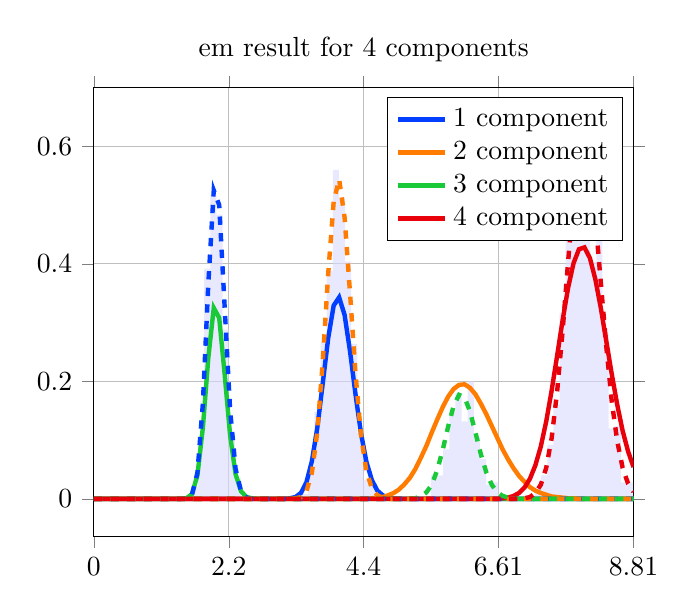 \begin{tikzpicture}
\begin{axis}[title={em result for 4 components}, yticklabel style={/pgf/number format/fixed,
            /pgf/number format/precision=3}, grid={major}, yminorgrids={true}, tick align={outside}, xtick={0.0,2.202,4.403,6.605,8.807}, xmin={0.0}, xmax={8.807}, scaled y ticks={false}]
    \addplot[ybar interval, fill={blue!15}, forget plot, opacity={0.6}, draw={none}, bar width={5.0e-6}]
        table[row sep={\\}]
        {
            \\
            1.5  0.004  \\
            1.6  0.02  \\
            1.7  0.096  \\
            1.8  0.392  \\
            1.9  0.516  \\
            2.0  0.484  \\
            2.1  0.288  \\
            2.2  0.1  \\
            2.3  0.036  \\
            2.4  0.004  \\
            2.5  0.004  \\
            2.6  0.0  \\
            2.7  0.0  \\
            2.8  0.0  \\
            2.9  0.0  \\
            3.0  0.0  \\
            3.1  0.0  \\
            3.2  0.0  \\
            3.3  0.0  \\
            3.4  0.008  \\
            3.5  0.048  \\
            3.6  0.148  \\
            3.7  0.268  \\
            3.8  0.388  \\
            3.9  0.56  \\
            4.0  0.512  \\
            4.1  0.404  \\
            4.2  0.264  \\
            4.3  0.112  \\
            4.4  0.032  \\
            4.5  0.024  \\
            4.6  0.012  \\
            4.7  0.0  \\
            4.8  0.0  \\
            4.9  0.0  \\
            5.0  0.0  \\
            5.1  0.0  \\
            5.2  0.004  \\
            5.3  0.0  \\
            5.4  0.004  \\
            5.5  0.04  \\
            5.6  0.04  \\
            5.7  0.084  \\
            5.8  0.148  \\
            5.9  0.18  \\
            6.0  0.132  \\
            6.1  0.2  \\
            6.2  0.104  \\
            6.3  0.068  \\
            6.4  0.024  \\
            6.5  0.028  \\
            6.6  0.004  \\
            6.7  0.0  \\
            6.8  0.0  \\
            6.9  0.004  \\
            7.0  0.004  \\
            7.1  0.0  \\
            7.2  0.016  \\
            7.3  0.04  \\
            7.4  0.092  \\
            7.5  0.16  \\
            7.6  0.316  \\
            7.7  0.472  \\
            7.8  0.5  \\
            7.9  0.636  \\
            8.0  0.536  \\
            8.1  0.404  \\
            8.2  0.452  \\
            8.3  0.28  \\
            8.4  0.12  \\
            8.5  0.124  \\
            8.6  0.028  \\
            8.7  0.028  \\
            8.8  0.004  \\
            8.9  0.0  \\
        }
        ;
    \addplot[style={{ultra thick}}, color={rgb,1:red,0.008;green,0.243;blue,1.0}]
        table[row sep={\\}]
        {
            \\
            0.0  0.0  \\
            0.089  0.0  \\
            0.178  2.662e-256  \\
            0.267  6.425e-211  \\
            0.356  1.735e-179  \\
            0.445  1.063e-155  \\
            0.534  9.515e-137  \\
            0.623  3.922e-121  \\
            0.712  5.839e-108  \\
            0.801  1.185e-96  \\
            0.89  8.124e-87  \\
            0.979  3.592e-78  \\
            1.067  1.652e-70  \\
            1.156  1.135e-63  \\
            1.245  1.547e-57  \\
            1.334  5.221e-52  \\
            1.423  5.231e-47  \\
            1.512  1.802e-42  \\
            1.601  2.412e-38  \\
            1.69  1.389e-34  \\
            1.779  3.756e-31  \\
            1.868  5.13e-28  \\
            1.957  3.772e-25  \\
            2.046  1.578e-22  \\
            2.135  3.941e-20  \\
            2.224  6.126e-18  \\
            2.313  6.154e-16  \\
            2.402  4.128e-14  \\
            2.491  1.904e-12  \\
            2.58  6.202e-11  \\
            2.669  1.46e-9  \\
            2.758  2.539e-8  \\
            2.847  3.323e-7  \\
            2.936  3.332e-6  \\
            3.024  2.6e-5  \\
            3.113  0.0  \\
            3.202  0.001  \\
            3.291  0.003  \\
            3.38  0.01  \\
            3.469  0.028  \\
            3.558  0.064  \\
            3.647  0.121  \\
            3.736  0.197  \\
            3.825  0.274  \\
            3.914  0.329  \\
            4.003  0.343  \\
            4.092  0.313  \\
            4.181  0.251  \\
            4.27  0.178  \\
            4.359  0.112  \\
            4.448  0.063  \\
            4.537  0.032  \\
            4.626  0.014  \\
            4.715  0.006  \\
            4.804  0.002  \\
            4.893  0.001  \\
            4.982  0.0  \\
            5.07  6.48e-5  \\
            5.159  1.69e-5  \\
            5.248  4.065e-6  \\
            5.337  9.04e-7  \\
            5.426  1.864e-7  \\
            5.515  3.57e-8  \\
            5.604  6.372e-9  \\
            5.693  1.062e-9  \\
            5.782  1.655e-10  \\
            5.871  2.418e-11  \\
            5.96  3.319e-12  \\
            6.049  4.287e-13  \\
            6.138  5.22e-14  \\
            6.227  6.002e-15  \\
            6.316  6.528e-16  \\
            6.405  6.726e-17  \\
            6.494  6.575e-18  \\
            6.583  6.107e-19  \\
            6.672  5.396e-20  \\
            6.761  4.542e-21  \\
            6.85  3.647e-22  \\
            6.939  2.797e-23  \\
            7.027  2.051e-24  \\
            7.116  1.439e-25  \\
            7.205  9.682e-27  \\
            7.294  6.247e-28  \\
            7.383  3.87e-29  \\
            7.472  2.305e-30  \\
            7.561  1.32e-31  \\
            7.65  7.285e-33  \\
            7.739  3.874e-34  \\
            7.828  1.987e-35  \\
            7.917  9.838e-37  \\
            8.006  4.707e-38  \\
            8.095  2.177e-39  \\
            8.184  9.744e-41  \\
            8.273  4.223e-42  \\
            8.362  1.773e-43  \\
            8.451  7.22e-45  \\
            8.54  2.852e-46  \\
            8.629  1.094e-47  \\
            8.718  4.075e-49  \\
            8.807  1.476e-50  \\
        }
        ;
    \addlegendentry {1 component}
    \addplot[style={{ultra thick}}, color={rgb,1:red,1.0;green,0.486;blue,0.0}]
        table[row sep={\\}]
        {
            \\
            0.0  0.0  \\
            0.089  2.416e-212  \\
            0.178  4.977e-168  \\
            0.267  1.651e-142  \\
            0.356  1.108e-124  \\
            0.445  4.521e-111  \\
            0.534  3.975e-100  \\
            0.623  5.047e-91  \\
            0.712  2.883e-83  \\
            0.801  1.541e-76  \\
            0.89  1.272e-70  \\
            0.979  2.314e-65  \\
            1.067  1.208e-60  \\
            1.156  2.212e-56  \\
            1.245  1.659e-52  \\
            1.334  5.761e-49  \\
            1.423  1.024e-45  \\
            1.512  1.01e-42  \\
            1.601  5.918e-40  \\
            1.69  2.177e-37  \\
            1.779  5.278e-35  \\
            1.868  8.781e-33  \\
            1.957  1.038e-30  \\
            2.046  8.993e-29  \\
            2.135  5.861e-27  \\
            2.224  2.941e-25  \\
            2.313  1.16e-23  \\
            2.402  3.661e-22  \\
            2.491  9.4e-21  \\
            2.58  1.992e-19  \\
            2.669  3.53e-18  \\
            2.758  5.291e-17  \\
            2.847  6.782e-16  \\
            2.936  7.505e-15  \\
            3.024  7.233e-14  \\
            3.113  6.12e-13  \\
            3.202  4.58e-12  \\
            3.291  3.051e-11  \\
            3.38  1.822e-10  \\
            3.469  9.797e-10  \\
            3.558  4.773e-9  \\
            3.647  2.117e-8  \\
            3.736  8.584e-8  \\
            3.825  3.196e-7  \\
            3.914  1.097e-6  \\
            4.003  3.484e-6  \\
            4.092  1.027e-5  \\
            4.181  2.821e-5  \\
            4.27  7.237e-5  \\
            4.359  0.0  \\
            4.448  0.0  \\
            4.537  0.001  \\
            4.626  0.002  \\
            4.715  0.003  \\
            4.804  0.006  \\
            4.893  0.01  \\
            4.982  0.016  \\
            5.07  0.025  \\
            5.159  0.036  \\
            5.248  0.051  \\
            5.337  0.07  \\
            5.426  0.09  \\
            5.515  0.113  \\
            5.604  0.135  \\
            5.693  0.156  \\
            5.782  0.174  \\
            5.871  0.187  \\
            5.96  0.194  \\
            6.049  0.195  \\
            6.138  0.189  \\
            6.227  0.178  \\
            6.316  0.162  \\
            6.405  0.144  \\
            6.494  0.124  \\
            6.583  0.104  \\
            6.672  0.084  \\
            6.761  0.067  \\
            6.85  0.052  \\
            6.939  0.039  \\
            7.027  0.029  \\
            7.116  0.02  \\
            7.205  0.014  \\
            7.294  0.01  \\
            7.383  0.007  \\
            7.472  0.004  \\
            7.561  0.003  \\
            7.65  0.002  \\
            7.739  0.001  \\
            7.828  0.001  \\
            7.917  0.0  \\
            8.006  0.0  \\
            8.095  0.0  \\
            8.184  7.034e-5  \\
            8.273  3.866e-5  \\
            8.362  2.088e-5  \\
            8.451  1.109e-5  \\
            8.54  5.79e-6  \\
            8.629  2.975e-6  \\
            8.718  1.504e-6  \\
            8.807  7.487e-7  \\
        }
        ;
    \addlegendentry {2 component}
    \addplot[style={{ultra thick}}, color={rgb,1:red,0.102;green,0.788;blue,0.22}]
        table[row sep={\\}]
        {
            \\
            0.0  0.0  \\
            0.089  1.4e-160  \\
            0.178  1.516e-112  \\
            0.267  7.998e-86  \\
            0.356  7.937e-68  \\
            0.445  1.304e-54  \\
            0.534  2.025e-44  \\
            0.623  2.575e-36  \\
            0.712  9.716e-30  \\
            0.801  2.498e-24  \\
            0.89  7.716e-20  \\
            0.979  4.292e-16  \\
            1.067  5.795e-13  \\
            1.156  2.384e-10  \\
            1.245  3.563e-8  \\
            1.334  2.225e-6  \\
            1.423  6.502e-5  \\
            1.512  0.001  \\
            1.601  0.008  \\
            1.69  0.04  \\
            1.779  0.121  \\
            1.868  0.24  \\
            1.957  0.325  \\
            2.046  0.308  \\
            2.135  0.212  \\
            2.224  0.108  \\
            2.313  0.042  \\
            2.402  0.013  \\
            2.491  0.003  \\
            2.58  0.001  \\
            2.669  9.204e-5  \\
            2.758  1.196e-5  \\
            2.847  1.3e-6  \\
            2.936  1.197e-7  \\
            3.024  9.421e-9  \\
            3.113  6.397e-10  \\
            3.202  3.779e-11  \\
            3.291  1.957e-12  \\
            3.38  8.947e-14  \\
            3.469  3.635e-15  \\
            3.558  1.32e-16  \\
            3.647  4.307e-18  \\
            3.736  1.27e-19  \\
            3.825  3.4e-21  \\
            3.914  8.299e-23  \\
            4.003  1.855e-24  \\
            4.092  3.811e-26  \\
            4.181  7.222e-28  \\
            4.27  1.267e-29  \\
            4.359  2.064e-31  \\
            4.448  3.132e-33  \\
            4.537  4.439e-35  \\
            4.626  5.892e-37  \\
            4.715  7.342e-39  \\
            4.804  8.61e-41  \\
            4.893  9.524e-43  \\
            4.982  9.956e-45  \\
            5.07  9.857e-47  \\
            5.159  9.26e-49  \\
            5.248  8.269e-51  \\
            5.337  7.03e-53  \\
            5.426  5.701e-55  \\
            5.515  4.416e-57  \\
            5.604  3.272e-59  \\
            5.693  2.322e-61  \\
            5.782  1.581e-63  \\
            5.871  1.034e-65  \\
            5.96  6.499e-68  \\
            6.049  3.934e-70  \\
            6.138  2.295e-72  \\
            6.227  1.292e-74  \\
            6.316  7.021e-77  \\
            6.405  3.69e-79  \\
            6.494  1.876e-81  \\
            6.583  9.239e-84  \\
            6.672  4.41e-86  \\
            6.761  2.042e-88  \\
            6.85  9.183e-91  \\
            6.939  4.012e-93  \\
            7.027  1.704e-95  \\
            7.116  7.043e-98  \\
            7.205  2.835e-100  \\
            7.294  1.112e-102  \\
            7.383  4.25e-105  \\
            7.472  1.585e-107  \\
            7.561  5.77e-110  \\
            7.65  2.051e-112  \\
            7.739  7.128e-115  \\
            7.828  2.421e-117  \\
            7.917  8.046e-120  \\
            8.006  2.617e-122  \\
            8.095  8.333e-125  \\
            8.184  2.599e-127  \\
            8.273  7.947e-130  \\
            8.362  2.382e-132  \\
            8.451  7.004e-135  \\
            8.54  2.021e-137  \\
            8.629  5.723e-140  \\
            8.718  1.592e-142  \\
            8.807  4.349e-145  \\
        }
        ;
    \addlegendentry {3 component}
    \addplot[style={{ultra thick}}, color={rgb,1:red,0.91;green,0.0;blue,0.043}]
        table[row sep={\\}]
        {
            \\
            0.0  0.0  \\
            0.089  0.0  \\
            0.178  0.0  \\
            0.267  0.0  \\
            0.356  0.0  \\
            0.445  0.0  \\
            0.534  4.55e-315  \\
            0.623  1.023e-289  \\
            0.712  5.079e-268  \\
            0.801  4.072e-249  \\
            0.89  2.049e-232  \\
            0.979  1.703e-217  \\
            1.067  4.784e-204  \\
            1.156  7.813e-192  \\
            1.245  1.132e-180  \\
            1.334  2.031e-170  \\
            1.423  5.914e-161  \\
            1.512  3.486e-152  \\
            1.601  4.99e-144  \\
            1.69  2.023e-136  \\
            1.779  2.642e-129  \\
            1.868  1.242e-122  \\
            1.957  2.311e-116  \\
            2.046  1.849e-110  \\
            2.135  6.831e-105  \\
            2.224  1.242e-99  \\
            2.313  1.174e-94  \\
            2.402  6.065e-90  \\
            2.491  1.789e-85  \\
            2.58  3.135e-81  \\
            2.669  3.379e-77  \\
            2.758  2.314e-73  \\
            2.847  1.036e-69  \\
            2.936  3.111e-66  \\
            3.024  6.422e-63  \\
            3.113  9.313e-60  \\
            3.202  9.675e-57  \\
            3.291  7.335e-54  \\
            3.38  4.127e-51  \\
            3.469  1.75e-48  \\
            3.558  5.672e-46  \\
            3.647  1.425e-43  \\
            3.736  2.806e-41  \\
            3.825  4.385e-39  \\
            3.914  5.495e-37  \\
            4.003  5.577e-35  \\
            4.092  4.626e-33  \\
            4.181  3.164e-31  \\
            4.27  1.799e-29  \\
            4.359  8.564e-28  \\
            4.448  3.44e-26  \\
            4.537  1.174e-24  \\
            4.626  3.423e-23  \\
            4.715  8.582e-22  \\
            4.804  1.861e-20  \\
            4.893  3.507e-19  \\
            4.982  5.776e-18  \\
            5.07  8.352e-17  \\
            5.159  1.065e-15  \\
            5.248  1.203e-14  \\
            5.337  1.208e-13  \\
            5.426  1.083e-12  \\
            5.515  8.704e-12  \\
            5.604  6.289e-11  \\
            5.693  4.1e-10  \\
            5.782  2.419e-9  \\
            5.871  1.296e-8  \\
            5.96  6.322e-8  \\
            6.049  2.816e-7  \\
            6.138  1.148e-6  \\
            6.227  4.296e-6  \\
            6.316  1.479e-5  \\
            6.405  4.697e-5  \\
            6.494  0.0  \\
            6.583  0.0  \\
            6.672  0.001  \\
            6.761  0.002  \\
            6.85  0.005  \\
            6.939  0.01  \\
            7.027  0.019  \\
            7.116  0.034  \\
            7.205  0.057  \\
            7.294  0.089  \\
            7.383  0.132  \\
            7.472  0.185  \\
            7.561  0.244  \\
            7.65  0.304  \\
            7.739  0.359  \\
            7.828  0.401  \\
            7.917  0.425  \\
            8.006  0.428  \\
            8.095  0.41  \\
            8.184  0.374  \\
            8.273  0.325  \\
            8.362  0.269  \\
            8.451  0.213  \\
            8.54  0.161  \\
            8.629  0.116  \\
            8.718  0.081  \\
            8.807  0.054  \\
        }
        ;
    \addlegendentry {4 component}
    \addplot[style={{ultra thick, dashed}}, color={rgb,1:red,0.008;green,0.243;blue,1.0}]
        table[row sep={\\}]
        {
            \\
            0.0  0.0  \\
            0.089  5.097e-187  \\
            0.178  5.61e-131  \\
            0.267  8.469e-100  \\
            0.356  8.46e-79  \\
            0.445  2.234e-63  \\
            0.534  1.75e-51  \\
            0.623  5.036e-42  \\
            0.712  2.394e-34  \\
            0.801  4.957e-28  \\
            0.89  8.664e-23  \\
            0.979  2.049e-18  \\
            1.067  9.294e-15  \\
            1.156  1.053e-11  \\
            1.245  3.665e-9  \\
            1.334  4.607e-7  \\
            1.423  2.387e-5  \\
            1.512  0.001  \\
            1.601  0.007  \\
            1.69  0.044  \\
            1.779  0.162  \\
            1.868  0.366  \\
            1.957  0.525  \\
            2.046  0.5  \\
            2.135  0.326  \\
            2.224  0.151  \\
            2.313  0.051  \\
            2.402  0.013  \\
            2.491  0.002  \\
            2.58  0.0  \\
            2.669  4.16e-5  \\
            2.758  3.887e-6  \\
            2.847  2.953e-7  \\
            2.936  1.847e-8  \\
            3.024  9.618e-10  \\
            3.113  4.217e-11  \\
            3.202  1.572e-12  \\
            3.291  5.024e-14  \\
            3.38  1.389e-15  \\
            3.469  3.344e-17  \\
            3.558  7.063e-19  \\
            3.647  1.318e-20  \\
            3.736  2.183e-22  \\
            3.825  3.232e-24  \\
            3.914  4.295e-26  \\
            4.003  5.151e-28  \\
            4.092  5.6e-30  \\
            4.181  5.54e-32  \\
            4.27  5.009e-34  \\
            4.359  4.154e-36  \\
            4.448  3.171e-38  \\
            4.537  2.235e-40  \\
            4.626  1.46e-42  \\
            4.715  8.856e-45  \\
            4.804  5.005e-47  \\
            4.893  2.642e-49  \\
            4.982  1.306e-51  \\
            5.07  6.057e-54  \\
            5.159  2.643e-56  \\
            5.248  1.087e-58  \\
            5.337  4.221e-61  \\
            5.426  1.551e-63  \\
            5.515  5.404e-66  \\
            5.604  1.787e-68  \\
            5.693  5.623e-71  \\
            5.782  1.685e-73  \\
            5.871  4.818e-76  \\
            5.96  1.316e-78  \\
            6.049  3.438e-81  \\
            6.138  8.604e-84  \\
            6.227  2.065e-86  \\
            6.316  4.76e-89  \\
            6.405  1.054e-91  \\
            6.494  2.248e-94  \\
            6.583  4.617e-97  \\
            6.672  9.145e-100  \\
            6.761  1.748e-102  \\
            6.85  3.229e-105  \\
            6.939  5.767e-108  \\
            7.027  9.969e-111  \\
            7.116  1.669e-113  \\
            7.205  2.709e-116  \\
            7.294  4.265e-119  \\
            7.383  6.52e-122  \\
            7.472  9.683e-125  \\
            7.561  1.398e-127  \\
            7.65  1.963e-130  \\
            7.739  2.685e-133  \\
            7.828  3.575e-136  \\
            7.917  4.641e-139  \\
            8.006  5.874e-142  \\
            8.095  7.255e-145  \\
            8.184  8.748e-148  \\
            8.273  1.03e-150  \\
            8.362  1.186e-153  \\
            8.451  1.334e-156  \\
            8.54  1.469e-159  \\
            8.629  1.582e-162  \\
            8.718  1.669e-165  \\
            8.807  1.724e-168  \\
        }
        ;
    \addplot[style={{ultra thick, dashed}}, color={rgb,1:red,1.0;green,0.486;blue,0.0}]
        table[row sep={\\}]
        {
            \\
            0.0  0.0  \\
            0.089  0.0  \\
            0.178  0.0  \\
            0.267  5.407e-308  \\
            0.356  5.251e-262  \\
            0.445  3.342e-227  \\
            0.534  1.795e-199  \\
            0.623  1.266e-176  \\
            0.712  2.388e-157  \\
            0.801  8.406e-141  \\
            0.89  2.082e-126  \\
            0.979  9.353e-114  \\
            1.067  1.532e-102  \\
            1.156  1.556e-92  \\
            1.245  1.481e-83  \\
            1.334  1.83e-75  \\
            1.423  3.826e-68  \\
            1.512  1.678e-61  \\
            1.601  1.845e-55  \\
            1.69  5.911e-50  \\
            1.779  6.261e-45  \\
            1.868  2.443e-40  \\
            1.957  3.853e-36  \\
            2.046  2.662e-32  \\
            2.135  8.646e-29  \\
            2.224  1.404e-25  \\
            2.313  1.203e-22  \\
            2.402  5.712e-20  \\
            2.491  1.568e-17  \\
            2.58  2.588e-15  \\
            2.669  2.656e-13  \\
            2.758  1.749e-11  \\
            2.847  7.605e-10  \\
            2.936  2.239e-8  \\
            3.024  4.568e-7  \\
            3.113  6.6e-6  \\
            3.202  6.883e-5  \\
            3.291  0.001  \\
            3.38  0.003  \\
            3.469  0.013  \\
            3.558  0.044  \\
            3.647  0.114  \\
            3.736  0.234  \\
            3.825  0.384  \\
            3.914  0.506  \\
            4.003  0.544  \\
            4.092  0.479  \\
            4.181  0.35  \\
            4.27  0.213  \\
            4.359  0.109  \\
            4.448  0.047  \\
            4.537  0.018  \\
            4.626  0.006  \\
            4.715  0.002  \\
            4.804  0.0  \\
            4.893  7.505e-5  \\
            4.982  1.363e-5  \\
            5.07  2.178e-6  \\
            5.159  3.08e-7  \\
            5.248  3.867e-8  \\
            5.337  4.33e-9  \\
            5.426  4.34e-10  \\
            5.515  3.907e-11  \\
            5.604  3.171e-12  \\
            5.693  2.327e-13  \\
            5.782  1.549e-14  \\
            5.871  9.386e-16  \\
            5.96  5.188e-17  \\
            6.049  2.624e-18  \\
            6.138  1.217e-19  \\
            6.227  5.193e-21  \\
            6.316  2.042e-22  \\
            6.405  7.42e-24  \\
            6.494  2.496e-25  \\
            6.583  7.791e-27  \\
            6.672  2.261e-28  \\
            6.761  6.112e-30  \\
            6.85  1.542e-31  \\
            6.939  3.637e-33  \\
            7.027  8.034e-35  \\
            7.116  1.665e-36  \\
            7.205  3.241e-38  \\
            7.294  5.937e-40  \\
            7.383  1.025e-41  \\
            7.472  1.67e-43  \\
            7.561  2.571e-45  \\
            7.65  3.746e-47  \\
            7.739  5.171e-49  \\
            7.828  6.772e-51  \\
            7.917  8.423e-53  \\
            8.006  9.961e-55  \\
            8.095  1.121e-56  \\
            8.184  1.203e-58  \\
            8.273  1.231e-60  \\
            8.362  1.203e-62  \\
            8.451  1.124e-64  \\
            8.54  1.005e-66  \\
            8.629  8.599e-69  \\
            8.718  7.054e-71  \\
            8.807  5.551e-73  \\
        }
        ;
    \addplot[style={{ultra thick, dashed}}, color={rgb,1:red,0.102;green,0.788;blue,0.22}]
        table[row sep={\\}]
        {
            \\
            0.0  0.0  \\
            0.089  0.0  \\
            0.178  0.0  \\
            0.267  0.0  \\
            0.356  0.0  \\
            0.445  0.0  \\
            0.534  0.0  \\
            0.623  0.0  \\
            0.712  0.0  \\
            0.801  1.234e-299  \\
            0.89  4.334e-276  \\
            0.979  3.696e-255  \\
            1.067  2.187e-236  \\
            1.156  1.991e-219  \\
            1.245  5.181e-204  \\
            1.334  6.296e-190  \\
            1.423  5.309e-177  \\
            1.512  4.293e-165  \\
            1.601  4.353e-154  \\
            1.69  6.929e-144  \\
            1.779  2.094e-134  \\
            1.868  1.413e-125  \\
            1.957  2.447e-117  \\
            2.046  1.228e-109  \\
            2.135  1.983e-102  \\
            2.224  1.131e-95  \\
            2.313  2.473e-89  \\
            2.402  2.228e-83  \\
            2.491  8.817e-78  \\
            2.58  1.625e-72  \\
            2.669  1.468e-67  \\
            2.758  6.815e-63  \\
            2.847  1.696e-58  \\
            2.936  2.35e-54  \\
            3.024  1.879e-50  \\
            3.113  8.942e-47  \\
            3.202  2.61e-43  \\
            3.291  4.796e-40  \\
            3.38  5.691e-37  \\
            3.469  4.459e-34  \\
            3.558  2.356e-31  \\
            3.647  8.56e-29  \\
            3.736  2.178e-26  \\
            3.825  3.944e-24  \\
            3.914  5.167e-22  \\
            4.003  4.967e-20  \\
            4.092  3.552e-18  \\
            4.181  1.913e-16  \\
            4.27  7.86e-15  \\
            4.359  2.489e-13  \\
            4.448  6.143e-12  \\
            4.537  1.193e-10  \\
            4.626  1.84e-9  \\
            4.715  2.274e-8  \\
            4.804  2.27e-7  \\
            4.893  1.846e-6  \\
            4.982  1.231e-5  \\
            5.07  6.782e-5  \\
            5.159  0.0  \\
            5.248  0.001  \\
            5.337  0.004  \\
            5.426  0.011  \\
            5.515  0.024  \\
            5.604  0.049  \\
            5.693  0.083  \\
            5.782  0.123  \\
            5.871  0.158  \\
            5.96  0.177  \\
            6.049  0.173  \\
            6.138  0.149  \\
            6.227  0.113  \\
            6.316  0.076  \\
            6.405  0.045  \\
            6.494  0.024  \\
            6.583  0.011  \\
            6.672  0.005  \\
            6.761  0.002  \\
            6.85  0.001  \\
            6.939  0.0  \\
            7.027  5.606e-5  \\
            7.116  1.438e-5  \\
            7.205  3.357e-6  \\
            7.294  7.155e-7  \\
            7.383  1.395e-7  \\
            7.472  2.494e-8  \\
            7.561  4.095e-9  \\
            7.65  6.188e-10  \\
            7.739  8.624e-11  \\
            7.828  1.111e-11  \\
            7.917  1.324e-12  \\
            8.006  1.462e-13  \\
            8.095  1.501e-14  \\
            8.184  1.433e-15  \\
            8.273  1.274e-16  \\
            8.362  1.057e-17  \\
            8.451  8.2e-19  \\
            8.54  5.951e-20  \\
            8.629  4.047e-21  \\
            8.718  2.582e-22  \\
            8.807  1.548e-23  \\
        }
        ;
    \addplot[style={{ultra thick, dashed}}, color={rgb,1:red,0.91;green,0.0;blue,0.043}]
        table[row sep={\\}]
        {
            \\
            0.0  0.0  \\
            0.089  0.0  \\
            0.178  0.0  \\
            0.267  0.0  \\
            0.356  0.0  \\
            0.445  0.0  \\
            0.534  0.0  \\
            0.623  0.0  \\
            0.712  0.0  \\
            0.801  0.0  \\
            0.89  0.0  \\
            0.979  0.0  \\
            1.067  0.0  \\
            1.156  0.0  \\
            1.245  0.0  \\
            1.334  0.0  \\
            1.423  2.062e-314  \\
            1.512  3.076e-297  \\
            1.601  2.875e-281  \\
            1.69  2.274e-266  \\
            1.779  1.96e-252  \\
            1.868  2.287e-239  \\
            1.957  4.35e-227  \\
            2.046  1.585e-215  \\
            2.135  1.274e-204  \\
            2.224  2.553e-194  \\
            2.313  1.423e-184  \\
            2.402  2.432e-175  \\
            2.491  1.388e-166  \\
            2.58  2.856e-158  \\
            2.669  2.272e-150  \\
            2.758  7.434e-143  \\
            2.847  1.059e-135  \\
            2.936  6.907e-129  \\
            3.024  2.163e-122  \\
            3.113  3.392e-116  \\
            3.202  2.77e-110  \\
            3.291  1.221e-104  \\
            3.38  3.001e-99  \\
            3.469  4.242e-94  \\
            3.558  3.544e-89  \\
            3.647  1.797e-84  \\
            3.736  5.665e-80  \\
            3.825  1.135e-75  \\
            3.914  1.476e-71  \\
            4.003  1.271e-67  \\
            4.092  7.369e-64  \\
            4.181  2.93e-60  \\
            4.27  8.111e-57  \\
            4.359  1.587e-53  \\
            4.448  2.227e-50  \\
            4.537  2.27e-47  \\
            4.626  1.702e-44  \\
            4.715  9.491e-42  \\
            4.804  3.983e-39  \\
            4.893  1.271e-36  \\
            4.982  3.114e-34  \\
            5.07  5.912e-32  \\
            5.159  8.778e-30  \\
            5.248  1.028e-27  \\
            5.337  9.566e-26  \\
            5.426  7.13e-24  \\
            5.515  4.288e-22  \\
            5.604  2.095e-20  \\
            5.693  8.366e-19  \\
            5.782  2.749e-17  \\
            5.871  7.477e-16  \\
            5.96  1.693e-14  \\
            6.049  3.208e-13  \\
            6.138  5.113e-12  \\
            6.227  6.892e-11  \\
            6.316  7.891e-10  \\
            6.405  7.71e-9  \\
            6.494  6.458e-8  \\
            6.583  4.656e-7  \\
            6.672  2.901e-6  \\
            6.761  1.568e-5  \\
            6.85  7.38e-5  \\
            6.939  0.0  \\
            7.027  0.001  \\
            7.116  0.003  \\
            7.205  0.01  \\
            7.294  0.024  \\
            7.383  0.053  \\
            7.472  0.104  \\
            7.561  0.183  \\
            7.65  0.286  \\
            7.739  0.403  \\
            7.828  0.51  \\
            7.917  0.582  \\
            8.006  0.601  \\
            8.095  0.562  \\
            8.184  0.478  \\
            8.273  0.369  \\
            8.362  0.26  \\
            8.451  0.167  \\
            8.54  0.099  \\
            8.629  0.053  \\
            8.718  0.026  \\
            8.807  0.012  \\
        }
        ;
\end{axis}
\end{tikzpicture}
